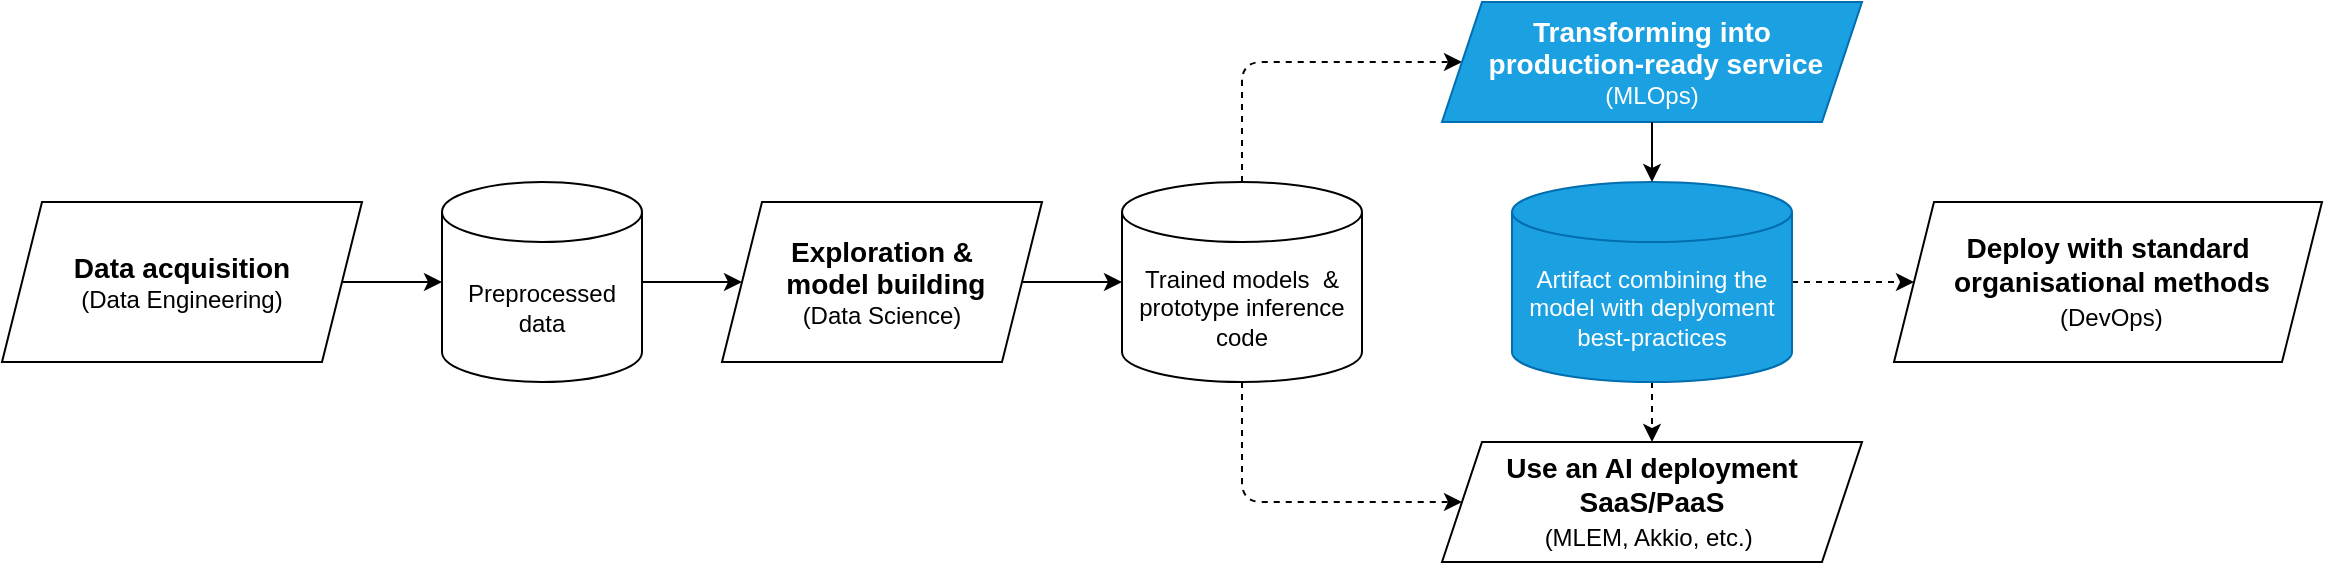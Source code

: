 <mxfile version="20.0.1" type="device"><diagram id="ccudx8biEBM-x_P_p45R" name="Page-1"><mxGraphModel dx="2942" dy="1133" grid="1" gridSize="10" guides="1" tooltips="1" connect="1" arrows="1" fold="1" page="1" pageScale="1" pageWidth="827" pageHeight="1169" math="0" shadow="0"><root><mxCell id="0"/><mxCell id="1" parent="0"/><mxCell id="7" style="edgeStyle=none;html=1;fontSize=14;" parent="1" source="2" target="4" edge="1"><mxGeometry relative="1" as="geometry"/></mxCell><mxCell id="2" value="Preprocessed data" style="shape=cylinder3;whiteSpace=wrap;html=1;boundedLbl=1;backgroundOutline=1;size=15;" parent="1" vertex="1"><mxGeometry x="420" y="320" width="100" height="100" as="geometry"/></mxCell><mxCell id="6" style="edgeStyle=none;html=1;entryX=0;entryY=0.5;entryDx=0;entryDy=0;entryPerimeter=0;fontSize=14;" parent="1" source="3" target="2" edge="1"><mxGeometry relative="1" as="geometry"/></mxCell><mxCell id="3" value="&lt;b&gt;&lt;font style=&quot;font-size: 14px&quot;&gt;Data acquisition&lt;/font&gt;&lt;/b&gt;&lt;br&gt;(Data Engineering)" style="shape=parallelogram;perimeter=parallelogramPerimeter;whiteSpace=wrap;html=1;fixedSize=1;" parent="1" vertex="1"><mxGeometry x="200" y="330" width="180" height="80" as="geometry"/></mxCell><mxCell id="8" style="edgeStyle=none;html=1;fontSize=14;" parent="1" source="4" target="5" edge="1"><mxGeometry relative="1" as="geometry"/></mxCell><mxCell id="4" value="&lt;b&gt;&lt;font style=&quot;font-size: 14px&quot;&gt;Exploration &amp;amp;&lt;br&gt;&amp;nbsp;model building&lt;/font&gt;&lt;/b&gt;&lt;br&gt;(Data Science)" style="shape=parallelogram;perimeter=parallelogramPerimeter;whiteSpace=wrap;html=1;fixedSize=1;" parent="1" vertex="1"><mxGeometry x="560" y="330" width="160" height="80" as="geometry"/></mxCell><mxCell id="13" style="edgeStyle=none;html=1;entryX=0;entryY=0.5;entryDx=0;entryDy=0;fontSize=14;dashed=1;exitX=0.5;exitY=1;exitDx=0;exitDy=0;exitPerimeter=0;" parent="1" source="5" target="9" edge="1"><mxGeometry relative="1" as="geometry"><Array as="points"><mxPoint x="820" y="480"/></Array></mxGeometry></mxCell><mxCell id="5" value="Trained models&amp;nbsp; &amp;amp; prototype inference code" style="shape=cylinder3;whiteSpace=wrap;html=1;boundedLbl=1;backgroundOutline=1;size=15;" parent="1" vertex="1"><mxGeometry x="760" y="320" width="120" height="100" as="geometry"/></mxCell><mxCell id="14" style="edgeStyle=none;html=1;entryX=0;entryY=0.5;entryDx=0;entryDy=0;fontSize=14;dashed=1;exitX=0.5;exitY=0;exitDx=0;exitDy=0;exitPerimeter=0;" parent="1" source="5" target="10" edge="1"><mxGeometry relative="1" as="geometry"><mxPoint x="760" y="420" as="sourcePoint"/><mxPoint x="510" y="580" as="targetPoint"/><Array as="points"><mxPoint x="820" y="260"/></Array></mxGeometry></mxCell><mxCell id="16" value="&lt;b&gt;Deploy with standard&lt;br&gt;&amp;nbsp;organisational methods&lt;/b&gt;&lt;br&gt;&lt;font style=&quot;font-size: 12px&quot;&gt;&amp;nbsp;(DevOps)&lt;/font&gt;" style="shape=parallelogram;perimeter=parallelogramPerimeter;whiteSpace=wrap;html=1;fixedSize=1;fontSize=14;" parent="1" vertex="1"><mxGeometry x="1146" y="330" width="214" height="80" as="geometry"/></mxCell><mxCell id="21" style="edgeStyle=none;html=1;fontSize=14;dashed=1;exitX=1;exitY=0.5;exitDx=0;exitDy=0;entryX=0;entryY=0.5;entryDx=0;entryDy=0;exitPerimeter=0;" parent="1" source="19" target="16" edge="1"><mxGeometry relative="1" as="geometry"><mxPoint x="850" y="700" as="sourcePoint"/><mxPoint x="580" y="610" as="targetPoint"/></mxGeometry></mxCell><mxCell id="22" value="" style="group" parent="1" vertex="1" connectable="0"><mxGeometry x="920" y="230" width="210" height="280" as="geometry"/></mxCell><mxCell id="9" value="&lt;b&gt;Use an AI deployment &lt;br&gt;SaaS/PaaS &lt;/b&gt;&lt;br&gt;&lt;font style=&quot;font-size: 12px&quot;&gt;(MLEM, Akkio, etc.)&amp;nbsp;&lt;/font&gt;" style="shape=parallelogram;perimeter=parallelogramPerimeter;whiteSpace=wrap;html=1;fixedSize=1;fontSize=14;" parent="22" vertex="1"><mxGeometry y="220" width="210" height="60" as="geometry"/></mxCell><mxCell id="10" value="&lt;b style=&quot;font-size: 14px&quot;&gt;Transforming into&lt;br&gt;&amp;nbsp;production-ready service&lt;/b&gt;&lt;br&gt;(MLOps)" style="shape=parallelogram;perimeter=parallelogramPerimeter;whiteSpace=wrap;html=1;fixedSize=1;fontSize=12;fillColor=#1ba1e2;fontColor=#ffffff;strokeColor=#006EAF;" parent="22" vertex="1"><mxGeometry width="210" height="60" as="geometry"/></mxCell><mxCell id="18" style="edgeStyle=none;html=1;fontSize=14;dashed=1;exitX=0.5;exitY=1;exitDx=0;exitDy=0;entryX=0.5;entryY=0;entryDx=0;entryDy=0;exitPerimeter=0;" parent="22" source="19" target="9" edge="1"><mxGeometry relative="1" as="geometry"><mxPoint x="-75" y="330" as="sourcePoint"/><mxPoint x="-15" y="380" as="targetPoint"/></mxGeometry></mxCell><mxCell id="19" value="Artifact combining the model with deplyoment best-practices" style="shape=cylinder3;whiteSpace=wrap;html=1;boundedLbl=1;backgroundOutline=1;size=15;fillColor=#1ba1e2;fontColor=#ffffff;strokeColor=#006EAF;" parent="22" vertex="1"><mxGeometry x="35" y="90" width="140" height="100" as="geometry"/></mxCell><mxCell id="20" style="edgeStyle=none;html=1;entryX=0.5;entryY=0;entryDx=0;entryDy=0;entryPerimeter=0;fontSize=14;exitX=0.5;exitY=1;exitDx=0;exitDy=0;" parent="22" source="10" target="19" edge="1"><mxGeometry relative="1" as="geometry"/></mxCell></root></mxGraphModel></diagram></mxfile>